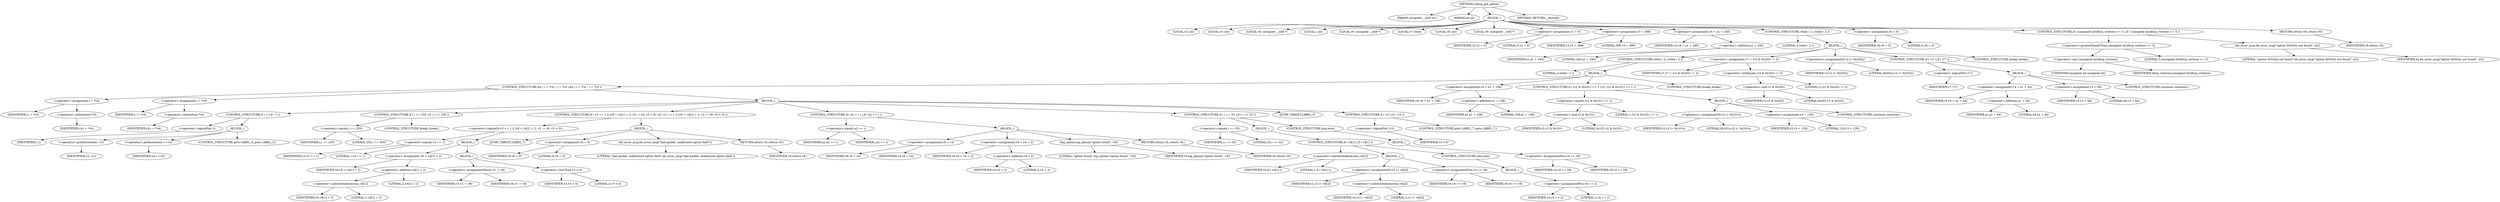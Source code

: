 digraph udhcp_get_option {  
"1000109" [label = "(METHOD,udhcp_get_option)" ]
"1000110" [label = "(PARAM,unsigned __int8 *a1)" ]
"1000111" [label = "(PARAM,int a2)" ]
"1000112" [label = "(BLOCK,,)" ]
"1000113" [label = "(LOCAL,v2: int)" ]
"1000114" [label = "(LOCAL,v3: int)" ]
"1000115" [label = "(LOCAL,v4: unsigned __int8 *)" ]
"1000116" [label = "(LOCAL,i: int)" ]
"1000117" [label = "(LOCAL,v6: unsigned __int8 *)" ]
"1000118" [label = "(LOCAL,v7: bool)" ]
"1000119" [label = "(LOCAL,v8: int)" ]
"1000120" [label = "(LOCAL,v9: unsigned __int8 *)" ]
"1000121" [label = "(<operator>.assignment,v2 = 0)" ]
"1000122" [label = "(IDENTIFIER,v2,v2 = 0)" ]
"1000123" [label = "(LITERAL,0,v2 = 0)" ]
"1000124" [label = "(<operator>.assignment,v3 = 388)" ]
"1000125" [label = "(IDENTIFIER,v3,v3 = 388)" ]
"1000126" [label = "(LITERAL,388,v3 = 388)" ]
"1000127" [label = "(<operator>.assignment,v4 = a1 + 240)" ]
"1000128" [label = "(IDENTIFIER,v4,v4 = a1 + 240)" ]
"1000129" [label = "(<operator>.addition,a1 + 240)" ]
"1000130" [label = "(IDENTIFIER,a1,a1 + 240)" ]
"1000131" [label = "(LITERAL,240,a1 + 240)" ]
"1000132" [label = "(CONTROL_STRUCTURE,while ( 2 ),while ( 2 ))" ]
"1000133" [label = "(LITERAL,2,while ( 2 ))" ]
"1000134" [label = "(BLOCK,,)" ]
"1000135" [label = "(CONTROL_STRUCTURE,while ( 2 ),while ( 2 ))" ]
"1000136" [label = "(LITERAL,2,while ( 2 ))" ]
"1000137" [label = "(BLOCK,,)" ]
"1000138" [label = "(CONTROL_STRUCTURE,for ( i = *v4; ; i = *v4 ),for ( i = *v4; ; i = *v4 ))" ]
"1000139" [label = "(<operator>.assignment,i = *v4)" ]
"1000140" [label = "(IDENTIFIER,i,i = *v4)" ]
"1000141" [label = "(<operator>.indirection,*v4)" ]
"1000142" [label = "(IDENTIFIER,v4,i = *v4)" ]
"1000143" [label = "(<operator>.assignment,i = *v4)" ]
"1000144" [label = "(IDENTIFIER,i,i = *v4)" ]
"1000145" [label = "(<operator>.indirection,*v4)" ]
"1000146" [label = "(IDENTIFIER,v4,i = *v4)" ]
"1000147" [label = "(BLOCK,,)" ]
"1000148" [label = "(CONTROL_STRUCTURE,if ( !i ),if ( !i ))" ]
"1000149" [label = "(<operator>.logicalNot,!i)" ]
"1000150" [label = "(IDENTIFIER,i,!i)" ]
"1000151" [label = "(BLOCK,,)" ]
"1000152" [label = "(<operator>.preDecrement,--v3)" ]
"1000153" [label = "(IDENTIFIER,v3,--v3)" ]
"1000154" [label = "(<operator>.preIncrement,++v4)" ]
"1000155" [label = "(IDENTIFIER,v4,++v4)" ]
"1000156" [label = "(CONTROL_STRUCTURE,goto LABEL_5;,goto LABEL_5;)" ]
"1000157" [label = "(CONTROL_STRUCTURE,if ( i == 255 ),if ( i == 255 ))" ]
"1000158" [label = "(<operator>.equals,i == 255)" ]
"1000159" [label = "(IDENTIFIER,i,i == 255)" ]
"1000160" [label = "(LITERAL,255,i == 255)" ]
"1000161" [label = "(CONTROL_STRUCTURE,break;,break;)" ]
"1000162" [label = "(CONTROL_STRUCTURE,if ( v3 == 1 || (v8 = v4[1] + 2, v3 -= v8, v3 < 0) ),if ( v3 == 1 || (v8 = v4[1] + 2, v3 -= v8, v3 < 0) ))" ]
"1000163" [label = "(<operator>.logicalOr,v3 == 1 || (v8 = v4[1] + 2, v3 -= v8, v3 < 0))" ]
"1000164" [label = "(<operator>.equals,v3 == 1)" ]
"1000165" [label = "(IDENTIFIER,v3,v3 == 1)" ]
"1000166" [label = "(LITERAL,1,v3 == 1)" ]
"1000167" [label = "(BLOCK,,)" ]
"1000168" [label = "(<operator>.assignment,v8 = v4[1] + 2)" ]
"1000169" [label = "(IDENTIFIER,v8,v8 = v4[1] + 2)" ]
"1000170" [label = "(<operator>.addition,v4[1] + 2)" ]
"1000171" [label = "(<operator>.indirectIndexAccess,v4[1])" ]
"1000172" [label = "(IDENTIFIER,v4,v4[1] + 2)" ]
"1000173" [label = "(LITERAL,1,v4[1] + 2)" ]
"1000174" [label = "(LITERAL,2,v4[1] + 2)" ]
"1000175" [label = "(BLOCK,,)" ]
"1000176" [label = "(<operator>.assignmentMinus,v3 -= v8)" ]
"1000177" [label = "(IDENTIFIER,v3,v3 -= v8)" ]
"1000178" [label = "(IDENTIFIER,v8,v3 -= v8)" ]
"1000179" [label = "(<operator>.lessThan,v3 < 0)" ]
"1000180" [label = "(IDENTIFIER,v3,v3 < 0)" ]
"1000181" [label = "(LITERAL,0,v3 < 0)" ]
"1000182" [label = "(BLOCK,,)" ]
"1000183" [label = "(JUMP_TARGET,LABEL_7)" ]
"1000184" [label = "(<operator>.assignment,v6 = 0)" ]
"1000185" [label = "(IDENTIFIER,v6,v6 = 0)" ]
"1000186" [label = "(LITERAL,0,v6 = 0)" ]
"1000187" [label = "(bb_error_msg,bb_error_msg(\"bad packet, malformed option field\"))" ]
"1000188" [label = "(LITERAL,\"bad packet, malformed option field\",bb_error_msg(\"bad packet, malformed option field\"))" ]
"1000189" [label = "(RETURN,return v6;,return v6;)" ]
"1000190" [label = "(IDENTIFIER,v6,return v6;)" ]
"1000191" [label = "(CONTROL_STRUCTURE,if ( a2 == i ),if ( a2 == i ))" ]
"1000192" [label = "(<operator>.equals,a2 == i)" ]
"1000193" [label = "(IDENTIFIER,a2,a2 == i)" ]
"1000194" [label = "(IDENTIFIER,i,a2 == i)" ]
"1000195" [label = "(BLOCK,,)" ]
"1000196" [label = "(<operator>.assignment,v9 = v4)" ]
"1000197" [label = "(IDENTIFIER,v9,v9 = v4)" ]
"1000198" [label = "(IDENTIFIER,v4,v9 = v4)" ]
"1000199" [label = "(<operator>.assignment,v6 = v4 + 2)" ]
"1000200" [label = "(IDENTIFIER,v6,v6 = v4 + 2)" ]
"1000201" [label = "(<operator>.addition,v4 + 2)" ]
"1000202" [label = "(IDENTIFIER,v4,v4 + 2)" ]
"1000203" [label = "(LITERAL,2,v4 + 2)" ]
"1000204" [label = "(log_option,log_option(\"option found\", v9))" ]
"1000205" [label = "(LITERAL,\"option found\",log_option(\"option found\", v9))" ]
"1000206" [label = "(IDENTIFIER,v9,log_option(\"option found\", v9))" ]
"1000207" [label = "(RETURN,return v6;,return v6;)" ]
"1000208" [label = "(IDENTIFIER,v6,return v6;)" ]
"1000209" [label = "(CONTROL_STRUCTURE,if ( i == 52 ),if ( i == 52 ))" ]
"1000210" [label = "(<operator>.equals,i == 52)" ]
"1000211" [label = "(IDENTIFIER,i,i == 52)" ]
"1000212" [label = "(LITERAL,52,i == 52)" ]
"1000213" [label = "(BLOCK,,)" ]
"1000214" [label = "(CONTROL_STRUCTURE,if ( v4[1] ),if ( v4[1] ))" ]
"1000215" [label = "(<operator>.indirectIndexAccess,v4[1])" ]
"1000216" [label = "(IDENTIFIER,v4,if ( v4[1] ))" ]
"1000217" [label = "(LITERAL,1,if ( v4[1] ))" ]
"1000218" [label = "(BLOCK,,)" ]
"1000219" [label = "(<operators>.assignmentOr,v2 |= v4[2])" ]
"1000220" [label = "(IDENTIFIER,v2,v2 |= v4[2])" ]
"1000221" [label = "(<operator>.indirectIndexAccess,v4[2])" ]
"1000222" [label = "(IDENTIFIER,v4,v2 |= v4[2])" ]
"1000223" [label = "(LITERAL,2,v2 |= v4[2])" ]
"1000224" [label = "(<operator>.assignmentPlus,v4 += v8)" ]
"1000225" [label = "(IDENTIFIER,v4,v4 += v8)" ]
"1000226" [label = "(IDENTIFIER,v8,v4 += v8)" ]
"1000227" [label = "(CONTROL_STRUCTURE,else,else)" ]
"1000228" [label = "(BLOCK,,)" ]
"1000229" [label = "(<operator>.assignmentPlus,v4 += 2)" ]
"1000230" [label = "(IDENTIFIER,v4,v4 += 2)" ]
"1000231" [label = "(LITERAL,2,v4 += 2)" ]
"1000232" [label = "(CONTROL_STRUCTURE,else,else)" ]
"1000233" [label = "(BLOCK,,)" ]
"1000234" [label = "(<operator>.assignmentPlus,v4 += v8)" ]
"1000235" [label = "(IDENTIFIER,v4,v4 += v8)" ]
"1000236" [label = "(IDENTIFIER,v8,v4 += v8)" ]
"1000237" [label = "(JUMP_TARGET,LABEL_5)" ]
"1000238" [label = "(CONTROL_STRUCTURE,if ( !v3 ),if ( !v3 ))" ]
"1000239" [label = "(<operator>.logicalNot,!v3)" ]
"1000240" [label = "(IDENTIFIER,v3,!v3)" ]
"1000241" [label = "(CONTROL_STRUCTURE,goto LABEL_7;,goto LABEL_7;)" ]
"1000242" [label = "(<operator>.assignment,v4 = a1 + 108)" ]
"1000243" [label = "(IDENTIFIER,v4,v4 = a1 + 108)" ]
"1000244" [label = "(<operator>.addition,a1 + 108)" ]
"1000245" [label = "(IDENTIFIER,a1,a1 + 108)" ]
"1000246" [label = "(LITERAL,108,a1 + 108)" ]
"1000247" [label = "(CONTROL_STRUCTURE,if ( (v2 & 0x101) == 1 ),if ( (v2 & 0x101) == 1 ))" ]
"1000248" [label = "(<operator>.equals,(v2 & 0x101) == 1)" ]
"1000249" [label = "(<operator>.and,v2 & 0x101)" ]
"1000250" [label = "(IDENTIFIER,v2,v2 & 0x101)" ]
"1000251" [label = "(LITERAL,0x101,v2 & 0x101)" ]
"1000252" [label = "(LITERAL,1,(v2 & 0x101) == 1)" ]
"1000253" [label = "(BLOCK,,)" ]
"1000254" [label = "(<operators>.assignmentOr,v2 |= 0x101u)" ]
"1000255" [label = "(IDENTIFIER,v2,v2 |= 0x101u)" ]
"1000256" [label = "(LITERAL,0x101u,v2 |= 0x101u)" ]
"1000257" [label = "(<operator>.assignment,v3 = 128)" ]
"1000258" [label = "(IDENTIFIER,v3,v3 = 128)" ]
"1000259" [label = "(LITERAL,128,v3 = 128)" ]
"1000260" [label = "(CONTROL_STRUCTURE,continue;,continue;)" ]
"1000261" [label = "(CONTROL_STRUCTURE,break;,break;)" ]
"1000262" [label = "(<operator>.assignment,v7 = (v2 & 0x202) != 2)" ]
"1000263" [label = "(IDENTIFIER,v7,v7 = (v2 & 0x202) != 2)" ]
"1000264" [label = "(<operator>.notEquals,(v2 & 0x202) != 2)" ]
"1000265" [label = "(<operator>.and,v2 & 0x202)" ]
"1000266" [label = "(IDENTIFIER,v2,v2 & 0x202)" ]
"1000267" [label = "(LITERAL,0x202,v2 & 0x202)" ]
"1000268" [label = "(LITERAL,2,(v2 & 0x202) != 2)" ]
"1000269" [label = "(<operators>.assignmentOr,v2 |= 0x202u)" ]
"1000270" [label = "(IDENTIFIER,v2,v2 |= 0x202u)" ]
"1000271" [label = "(LITERAL,0x202u,v2 |= 0x202u)" ]
"1000272" [label = "(CONTROL_STRUCTURE,if ( !v7 ),if ( !v7 ))" ]
"1000273" [label = "(<operator>.logicalNot,!v7)" ]
"1000274" [label = "(IDENTIFIER,v7,!v7)" ]
"1000275" [label = "(BLOCK,,)" ]
"1000276" [label = "(<operator>.assignment,v4 = a1 + 44)" ]
"1000277" [label = "(IDENTIFIER,v4,v4 = a1 + 44)" ]
"1000278" [label = "(<operator>.addition,a1 + 44)" ]
"1000279" [label = "(IDENTIFIER,a1,a1 + 44)" ]
"1000280" [label = "(LITERAL,44,a1 + 44)" ]
"1000281" [label = "(<operator>.assignment,v3 = 64)" ]
"1000282" [label = "(IDENTIFIER,v3,v3 = 64)" ]
"1000283" [label = "(LITERAL,64,v3 = 64)" ]
"1000284" [label = "(CONTROL_STRUCTURE,continue;,continue;)" ]
"1000285" [label = "(CONTROL_STRUCTURE,break;,break;)" ]
"1000286" [label = "(<operator>.assignment,v6 = 0)" ]
"1000287" [label = "(IDENTIFIER,v6,v6 = 0)" ]
"1000288" [label = "(LITERAL,0,v6 = 0)" ]
"1000289" [label = "(CONTROL_STRUCTURE,if ( (unsigned int)dhcp_verbose >= 3 ),if ( (unsigned int)dhcp_verbose >= 3 ))" ]
"1000290" [label = "(<operator>.greaterEqualsThan,(unsigned int)dhcp_verbose >= 3)" ]
"1000291" [label = "(<operator>.cast,(unsigned int)dhcp_verbose)" ]
"1000292" [label = "(UNKNOWN,unsigned int,unsigned int)" ]
"1000293" [label = "(IDENTIFIER,dhcp_verbose,(unsigned int)dhcp_verbose)" ]
"1000294" [label = "(LITERAL,3,(unsigned int)dhcp_verbose >= 3)" ]
"1000295" [label = "(bb_error_msg,bb_error_msg(\"option 0x%02x not found\", a2))" ]
"1000296" [label = "(LITERAL,\"option 0x%02x not found\",bb_error_msg(\"option 0x%02x not found\", a2))" ]
"1000297" [label = "(IDENTIFIER,a2,bb_error_msg(\"option 0x%02x not found\", a2))" ]
"1000298" [label = "(RETURN,return v6;,return v6;)" ]
"1000299" [label = "(IDENTIFIER,v6,return v6;)" ]
"1000300" [label = "(METHOD_RETURN,__fastcall)" ]
  "1000109" -> "1000110" 
  "1000109" -> "1000111" 
  "1000109" -> "1000112" 
  "1000109" -> "1000300" 
  "1000112" -> "1000113" 
  "1000112" -> "1000114" 
  "1000112" -> "1000115" 
  "1000112" -> "1000116" 
  "1000112" -> "1000117" 
  "1000112" -> "1000118" 
  "1000112" -> "1000119" 
  "1000112" -> "1000120" 
  "1000112" -> "1000121" 
  "1000112" -> "1000124" 
  "1000112" -> "1000127" 
  "1000112" -> "1000132" 
  "1000112" -> "1000286" 
  "1000112" -> "1000289" 
  "1000112" -> "1000298" 
  "1000121" -> "1000122" 
  "1000121" -> "1000123" 
  "1000124" -> "1000125" 
  "1000124" -> "1000126" 
  "1000127" -> "1000128" 
  "1000127" -> "1000129" 
  "1000129" -> "1000130" 
  "1000129" -> "1000131" 
  "1000132" -> "1000133" 
  "1000132" -> "1000134" 
  "1000134" -> "1000135" 
  "1000134" -> "1000262" 
  "1000134" -> "1000269" 
  "1000134" -> "1000272" 
  "1000134" -> "1000285" 
  "1000135" -> "1000136" 
  "1000135" -> "1000137" 
  "1000137" -> "1000138" 
  "1000137" -> "1000242" 
  "1000137" -> "1000247" 
  "1000137" -> "1000261" 
  "1000138" -> "1000139" 
  "1000138" -> "1000143" 
  "1000138" -> "1000147" 
  "1000139" -> "1000140" 
  "1000139" -> "1000141" 
  "1000141" -> "1000142" 
  "1000143" -> "1000144" 
  "1000143" -> "1000145" 
  "1000145" -> "1000146" 
  "1000147" -> "1000148" 
  "1000147" -> "1000157" 
  "1000147" -> "1000162" 
  "1000147" -> "1000191" 
  "1000147" -> "1000209" 
  "1000147" -> "1000237" 
  "1000147" -> "1000238" 
  "1000148" -> "1000149" 
  "1000148" -> "1000151" 
  "1000149" -> "1000150" 
  "1000151" -> "1000152" 
  "1000151" -> "1000154" 
  "1000151" -> "1000156" 
  "1000152" -> "1000153" 
  "1000154" -> "1000155" 
  "1000157" -> "1000158" 
  "1000157" -> "1000161" 
  "1000158" -> "1000159" 
  "1000158" -> "1000160" 
  "1000162" -> "1000163" 
  "1000162" -> "1000182" 
  "1000163" -> "1000164" 
  "1000163" -> "1000167" 
  "1000164" -> "1000165" 
  "1000164" -> "1000166" 
  "1000167" -> "1000168" 
  "1000167" -> "1000175" 
  "1000168" -> "1000169" 
  "1000168" -> "1000170" 
  "1000170" -> "1000171" 
  "1000170" -> "1000174" 
  "1000171" -> "1000172" 
  "1000171" -> "1000173" 
  "1000175" -> "1000176" 
  "1000175" -> "1000179" 
  "1000176" -> "1000177" 
  "1000176" -> "1000178" 
  "1000179" -> "1000180" 
  "1000179" -> "1000181" 
  "1000182" -> "1000183" 
  "1000182" -> "1000184" 
  "1000182" -> "1000187" 
  "1000182" -> "1000189" 
  "1000184" -> "1000185" 
  "1000184" -> "1000186" 
  "1000187" -> "1000188" 
  "1000189" -> "1000190" 
  "1000191" -> "1000192" 
  "1000191" -> "1000195" 
  "1000192" -> "1000193" 
  "1000192" -> "1000194" 
  "1000195" -> "1000196" 
  "1000195" -> "1000199" 
  "1000195" -> "1000204" 
  "1000195" -> "1000207" 
  "1000196" -> "1000197" 
  "1000196" -> "1000198" 
  "1000199" -> "1000200" 
  "1000199" -> "1000201" 
  "1000201" -> "1000202" 
  "1000201" -> "1000203" 
  "1000204" -> "1000205" 
  "1000204" -> "1000206" 
  "1000207" -> "1000208" 
  "1000209" -> "1000210" 
  "1000209" -> "1000213" 
  "1000209" -> "1000232" 
  "1000210" -> "1000211" 
  "1000210" -> "1000212" 
  "1000213" -> "1000214" 
  "1000214" -> "1000215" 
  "1000214" -> "1000218" 
  "1000214" -> "1000227" 
  "1000215" -> "1000216" 
  "1000215" -> "1000217" 
  "1000218" -> "1000219" 
  "1000218" -> "1000224" 
  "1000219" -> "1000220" 
  "1000219" -> "1000221" 
  "1000221" -> "1000222" 
  "1000221" -> "1000223" 
  "1000224" -> "1000225" 
  "1000224" -> "1000226" 
  "1000227" -> "1000228" 
  "1000228" -> "1000229" 
  "1000229" -> "1000230" 
  "1000229" -> "1000231" 
  "1000232" -> "1000233" 
  "1000233" -> "1000234" 
  "1000234" -> "1000235" 
  "1000234" -> "1000236" 
  "1000238" -> "1000239" 
  "1000238" -> "1000241" 
  "1000239" -> "1000240" 
  "1000242" -> "1000243" 
  "1000242" -> "1000244" 
  "1000244" -> "1000245" 
  "1000244" -> "1000246" 
  "1000247" -> "1000248" 
  "1000247" -> "1000253" 
  "1000248" -> "1000249" 
  "1000248" -> "1000252" 
  "1000249" -> "1000250" 
  "1000249" -> "1000251" 
  "1000253" -> "1000254" 
  "1000253" -> "1000257" 
  "1000253" -> "1000260" 
  "1000254" -> "1000255" 
  "1000254" -> "1000256" 
  "1000257" -> "1000258" 
  "1000257" -> "1000259" 
  "1000262" -> "1000263" 
  "1000262" -> "1000264" 
  "1000264" -> "1000265" 
  "1000264" -> "1000268" 
  "1000265" -> "1000266" 
  "1000265" -> "1000267" 
  "1000269" -> "1000270" 
  "1000269" -> "1000271" 
  "1000272" -> "1000273" 
  "1000272" -> "1000275" 
  "1000273" -> "1000274" 
  "1000275" -> "1000276" 
  "1000275" -> "1000281" 
  "1000275" -> "1000284" 
  "1000276" -> "1000277" 
  "1000276" -> "1000278" 
  "1000278" -> "1000279" 
  "1000278" -> "1000280" 
  "1000281" -> "1000282" 
  "1000281" -> "1000283" 
  "1000286" -> "1000287" 
  "1000286" -> "1000288" 
  "1000289" -> "1000290" 
  "1000289" -> "1000295" 
  "1000290" -> "1000291" 
  "1000290" -> "1000294" 
  "1000291" -> "1000292" 
  "1000291" -> "1000293" 
  "1000295" -> "1000296" 
  "1000295" -> "1000297" 
  "1000298" -> "1000299" 
}
